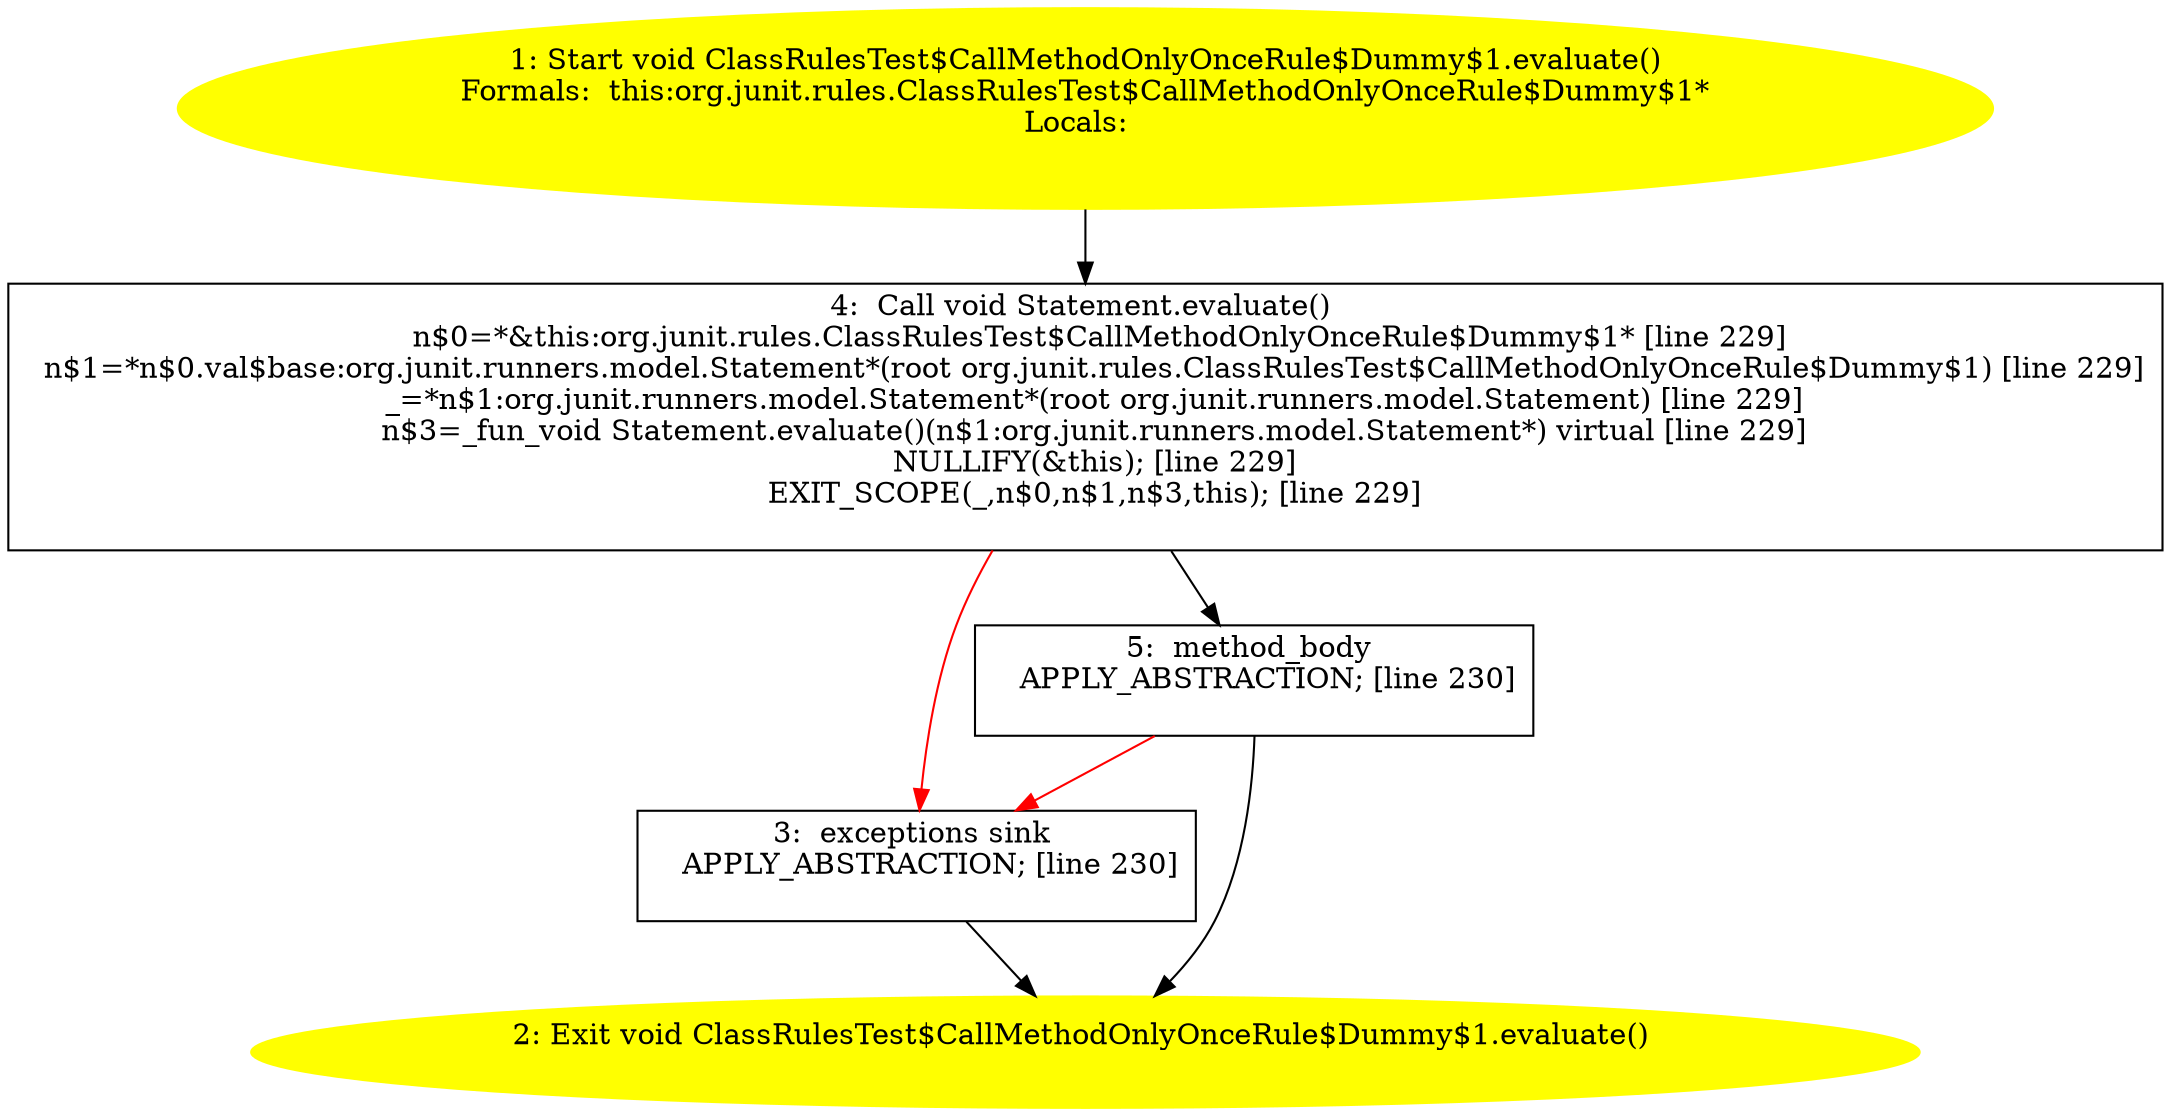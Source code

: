 /* @generated */
digraph cfg {
"org.junit.rules.ClassRulesTest$CallMethodOnlyOnceRule$Dummy$1.evaluate():void.0ee4b534aa7940d8e233772bc300d312_1" [label="1: Start void ClassRulesTest$CallMethodOnlyOnceRule$Dummy$1.evaluate()\nFormals:  this:org.junit.rules.ClassRulesTest$CallMethodOnlyOnceRule$Dummy$1*\nLocals:  \n  " color=yellow style=filled]
	

	 "org.junit.rules.ClassRulesTest$CallMethodOnlyOnceRule$Dummy$1.evaluate():void.0ee4b534aa7940d8e233772bc300d312_1" -> "org.junit.rules.ClassRulesTest$CallMethodOnlyOnceRule$Dummy$1.evaluate():void.0ee4b534aa7940d8e233772bc300d312_4" ;
"org.junit.rules.ClassRulesTest$CallMethodOnlyOnceRule$Dummy$1.evaluate():void.0ee4b534aa7940d8e233772bc300d312_2" [label="2: Exit void ClassRulesTest$CallMethodOnlyOnceRule$Dummy$1.evaluate() \n  " color=yellow style=filled]
	

"org.junit.rules.ClassRulesTest$CallMethodOnlyOnceRule$Dummy$1.evaluate():void.0ee4b534aa7940d8e233772bc300d312_3" [label="3:  exceptions sink \n   APPLY_ABSTRACTION; [line 230]\n " shape="box"]
	

	 "org.junit.rules.ClassRulesTest$CallMethodOnlyOnceRule$Dummy$1.evaluate():void.0ee4b534aa7940d8e233772bc300d312_3" -> "org.junit.rules.ClassRulesTest$CallMethodOnlyOnceRule$Dummy$1.evaluate():void.0ee4b534aa7940d8e233772bc300d312_2" ;
"org.junit.rules.ClassRulesTest$CallMethodOnlyOnceRule$Dummy$1.evaluate():void.0ee4b534aa7940d8e233772bc300d312_4" [label="4:  Call void Statement.evaluate() \n   n$0=*&this:org.junit.rules.ClassRulesTest$CallMethodOnlyOnceRule$Dummy$1* [line 229]\n  n$1=*n$0.val$base:org.junit.runners.model.Statement*(root org.junit.rules.ClassRulesTest$CallMethodOnlyOnceRule$Dummy$1) [line 229]\n  _=*n$1:org.junit.runners.model.Statement*(root org.junit.runners.model.Statement) [line 229]\n  n$3=_fun_void Statement.evaluate()(n$1:org.junit.runners.model.Statement*) virtual [line 229]\n  NULLIFY(&this); [line 229]\n  EXIT_SCOPE(_,n$0,n$1,n$3,this); [line 229]\n " shape="box"]
	

	 "org.junit.rules.ClassRulesTest$CallMethodOnlyOnceRule$Dummy$1.evaluate():void.0ee4b534aa7940d8e233772bc300d312_4" -> "org.junit.rules.ClassRulesTest$CallMethodOnlyOnceRule$Dummy$1.evaluate():void.0ee4b534aa7940d8e233772bc300d312_5" ;
	 "org.junit.rules.ClassRulesTest$CallMethodOnlyOnceRule$Dummy$1.evaluate():void.0ee4b534aa7940d8e233772bc300d312_4" -> "org.junit.rules.ClassRulesTest$CallMethodOnlyOnceRule$Dummy$1.evaluate():void.0ee4b534aa7940d8e233772bc300d312_3" [color="red" ];
"org.junit.rules.ClassRulesTest$CallMethodOnlyOnceRule$Dummy$1.evaluate():void.0ee4b534aa7940d8e233772bc300d312_5" [label="5:  method_body \n   APPLY_ABSTRACTION; [line 230]\n " shape="box"]
	

	 "org.junit.rules.ClassRulesTest$CallMethodOnlyOnceRule$Dummy$1.evaluate():void.0ee4b534aa7940d8e233772bc300d312_5" -> "org.junit.rules.ClassRulesTest$CallMethodOnlyOnceRule$Dummy$1.evaluate():void.0ee4b534aa7940d8e233772bc300d312_2" ;
	 "org.junit.rules.ClassRulesTest$CallMethodOnlyOnceRule$Dummy$1.evaluate():void.0ee4b534aa7940d8e233772bc300d312_5" -> "org.junit.rules.ClassRulesTest$CallMethodOnlyOnceRule$Dummy$1.evaluate():void.0ee4b534aa7940d8e233772bc300d312_3" [color="red" ];
}
